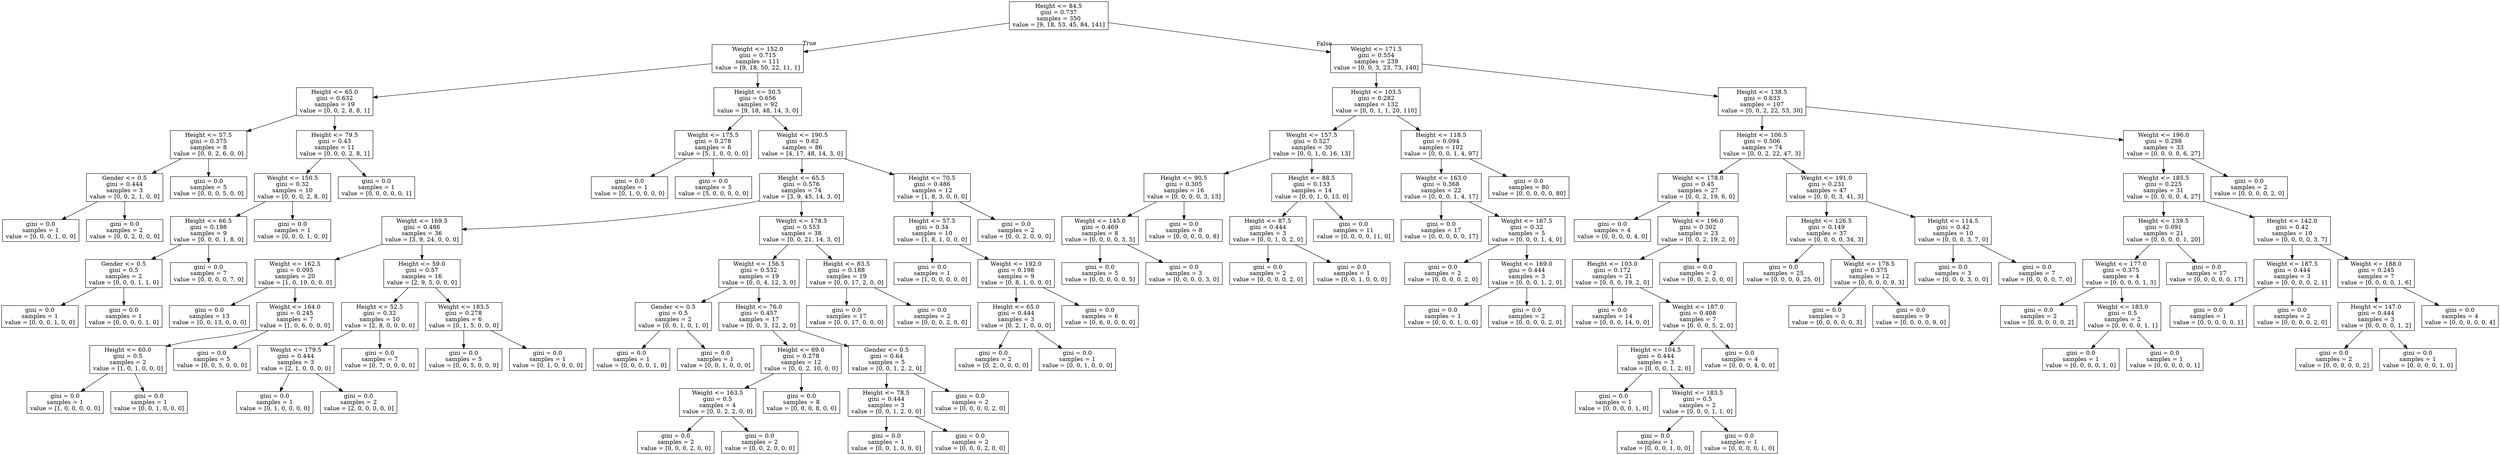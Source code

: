 digraph Tree {
node [shape=box] ;
0 [label="Height <= 84.5\ngini = 0.737\nsamples = 350\nvalue = [9, 18, 53, 45, 84, 141]"] ;
1 [label="Weight <= 152.0\ngini = 0.715\nsamples = 111\nvalue = [9, 18, 50, 22, 11, 1]"] ;
0 -> 1 [labeldistance=2.5, labelangle=45, headlabel="True"] ;
2 [label="Height <= 65.0\ngini = 0.632\nsamples = 19\nvalue = [0, 0, 2, 8, 8, 1]"] ;
1 -> 2 ;
3 [label="Height <= 57.5\ngini = 0.375\nsamples = 8\nvalue = [0, 0, 2, 6, 0, 0]"] ;
2 -> 3 ;
4 [label="Gender <= 0.5\ngini = 0.444\nsamples = 3\nvalue = [0, 0, 2, 1, 0, 0]"] ;
3 -> 4 ;
5 [label="gini = 0.0\nsamples = 1\nvalue = [0, 0, 0, 1, 0, 0]"] ;
4 -> 5 ;
6 [label="gini = 0.0\nsamples = 2\nvalue = [0, 0, 2, 0, 0, 0]"] ;
4 -> 6 ;
7 [label="gini = 0.0\nsamples = 5\nvalue = [0, 0, 0, 5, 0, 0]"] ;
3 -> 7 ;
8 [label="Height <= 79.5\ngini = 0.43\nsamples = 11\nvalue = [0, 0, 0, 2, 8, 1]"] ;
2 -> 8 ;
9 [label="Weight <= 150.5\ngini = 0.32\nsamples = 10\nvalue = [0, 0, 0, 2, 8, 0]"] ;
8 -> 9 ;
10 [label="Height <= 66.5\ngini = 0.198\nsamples = 9\nvalue = [0, 0, 0, 1, 8, 0]"] ;
9 -> 10 ;
11 [label="Gender <= 0.5\ngini = 0.5\nsamples = 2\nvalue = [0, 0, 0, 1, 1, 0]"] ;
10 -> 11 ;
12 [label="gini = 0.0\nsamples = 1\nvalue = [0, 0, 0, 1, 0, 0]"] ;
11 -> 12 ;
13 [label="gini = 0.0\nsamples = 1\nvalue = [0, 0, 0, 0, 1, 0]"] ;
11 -> 13 ;
14 [label="gini = 0.0\nsamples = 7\nvalue = [0, 0, 0, 0, 7, 0]"] ;
10 -> 14 ;
15 [label="gini = 0.0\nsamples = 1\nvalue = [0, 0, 0, 1, 0, 0]"] ;
9 -> 15 ;
16 [label="gini = 0.0\nsamples = 1\nvalue = [0, 0, 0, 0, 0, 1]"] ;
8 -> 16 ;
17 [label="Height <= 50.5\ngini = 0.656\nsamples = 92\nvalue = [9, 18, 48, 14, 3, 0]"] ;
1 -> 17 ;
18 [label="Weight <= 175.5\ngini = 0.278\nsamples = 6\nvalue = [5, 1, 0, 0, 0, 0]"] ;
17 -> 18 ;
19 [label="gini = 0.0\nsamples = 1\nvalue = [0, 1, 0, 0, 0, 0]"] ;
18 -> 19 ;
20 [label="gini = 0.0\nsamples = 5\nvalue = [5, 0, 0, 0, 0, 0]"] ;
18 -> 20 ;
21 [label="Weight <= 190.5\ngini = 0.62\nsamples = 86\nvalue = [4, 17, 48, 14, 3, 0]"] ;
17 -> 21 ;
22 [label="Height <= 65.5\ngini = 0.576\nsamples = 74\nvalue = [3, 9, 45, 14, 3, 0]"] ;
21 -> 22 ;
23 [label="Weight <= 169.5\ngini = 0.486\nsamples = 36\nvalue = [3, 9, 24, 0, 0, 0]"] ;
22 -> 23 ;
24 [label="Weight <= 162.5\ngini = 0.095\nsamples = 20\nvalue = [1, 0, 19, 0, 0, 0]"] ;
23 -> 24 ;
25 [label="gini = 0.0\nsamples = 13\nvalue = [0, 0, 13, 0, 0, 0]"] ;
24 -> 25 ;
26 [label="Weight <= 164.0\ngini = 0.245\nsamples = 7\nvalue = [1, 0, 6, 0, 0, 0]"] ;
24 -> 26 ;
27 [label="Height <= 60.0\ngini = 0.5\nsamples = 2\nvalue = [1, 0, 1, 0, 0, 0]"] ;
26 -> 27 ;
28 [label="gini = 0.0\nsamples = 1\nvalue = [1, 0, 0, 0, 0, 0]"] ;
27 -> 28 ;
29 [label="gini = 0.0\nsamples = 1\nvalue = [0, 0, 1, 0, 0, 0]"] ;
27 -> 29 ;
30 [label="gini = 0.0\nsamples = 5\nvalue = [0, 0, 5, 0, 0, 0]"] ;
26 -> 30 ;
31 [label="Height <= 59.0\ngini = 0.57\nsamples = 16\nvalue = [2, 9, 5, 0, 0, 0]"] ;
23 -> 31 ;
32 [label="Height <= 52.5\ngini = 0.32\nsamples = 10\nvalue = [2, 8, 0, 0, 0, 0]"] ;
31 -> 32 ;
33 [label="Weight <= 179.5\ngini = 0.444\nsamples = 3\nvalue = [2, 1, 0, 0, 0, 0]"] ;
32 -> 33 ;
34 [label="gini = 0.0\nsamples = 1\nvalue = [0, 1, 0, 0, 0, 0]"] ;
33 -> 34 ;
35 [label="gini = 0.0\nsamples = 2\nvalue = [2, 0, 0, 0, 0, 0]"] ;
33 -> 35 ;
36 [label="gini = 0.0\nsamples = 7\nvalue = [0, 7, 0, 0, 0, 0]"] ;
32 -> 36 ;
37 [label="Weight <= 183.5\ngini = 0.278\nsamples = 6\nvalue = [0, 1, 5, 0, 0, 0]"] ;
31 -> 37 ;
38 [label="gini = 0.0\nsamples = 5\nvalue = [0, 0, 5, 0, 0, 0]"] ;
37 -> 38 ;
39 [label="gini = 0.0\nsamples = 1\nvalue = [0, 1, 0, 0, 0, 0]"] ;
37 -> 39 ;
40 [label="Weight <= 178.5\ngini = 0.553\nsamples = 38\nvalue = [0, 0, 21, 14, 3, 0]"] ;
22 -> 40 ;
41 [label="Weight <= 156.5\ngini = 0.532\nsamples = 19\nvalue = [0, 0, 4, 12, 3, 0]"] ;
40 -> 41 ;
42 [label="Gender <= 0.5\ngini = 0.5\nsamples = 2\nvalue = [0, 0, 1, 0, 1, 0]"] ;
41 -> 42 ;
43 [label="gini = 0.0\nsamples = 1\nvalue = [0, 0, 0, 0, 1, 0]"] ;
42 -> 43 ;
44 [label="gini = 0.0\nsamples = 1\nvalue = [0, 0, 1, 0, 0, 0]"] ;
42 -> 44 ;
45 [label="Height <= 76.0\ngini = 0.457\nsamples = 17\nvalue = [0, 0, 3, 12, 2, 0]"] ;
41 -> 45 ;
46 [label="Height <= 69.0\ngini = 0.278\nsamples = 12\nvalue = [0, 0, 2, 10, 0, 0]"] ;
45 -> 46 ;
47 [label="Weight <= 163.5\ngini = 0.5\nsamples = 4\nvalue = [0, 0, 2, 2, 0, 0]"] ;
46 -> 47 ;
48 [label="gini = 0.0\nsamples = 2\nvalue = [0, 0, 0, 2, 0, 0]"] ;
47 -> 48 ;
49 [label="gini = 0.0\nsamples = 2\nvalue = [0, 0, 2, 0, 0, 0]"] ;
47 -> 49 ;
50 [label="gini = 0.0\nsamples = 8\nvalue = [0, 0, 0, 8, 0, 0]"] ;
46 -> 50 ;
51 [label="Gender <= 0.5\ngini = 0.64\nsamples = 5\nvalue = [0, 0, 1, 2, 2, 0]"] ;
45 -> 51 ;
52 [label="Height <= 78.5\ngini = 0.444\nsamples = 3\nvalue = [0, 0, 1, 2, 0, 0]"] ;
51 -> 52 ;
53 [label="gini = 0.0\nsamples = 1\nvalue = [0, 0, 1, 0, 0, 0]"] ;
52 -> 53 ;
54 [label="gini = 0.0\nsamples = 2\nvalue = [0, 0, 0, 2, 0, 0]"] ;
52 -> 54 ;
55 [label="gini = 0.0\nsamples = 2\nvalue = [0, 0, 0, 0, 2, 0]"] ;
51 -> 55 ;
56 [label="Height <= 83.5\ngini = 0.188\nsamples = 19\nvalue = [0, 0, 17, 2, 0, 0]"] ;
40 -> 56 ;
57 [label="gini = 0.0\nsamples = 17\nvalue = [0, 0, 17, 0, 0, 0]"] ;
56 -> 57 ;
58 [label="gini = 0.0\nsamples = 2\nvalue = [0, 0, 0, 2, 0, 0]"] ;
56 -> 58 ;
59 [label="Height <= 70.5\ngini = 0.486\nsamples = 12\nvalue = [1, 8, 3, 0, 0, 0]"] ;
21 -> 59 ;
60 [label="Height <= 57.5\ngini = 0.34\nsamples = 10\nvalue = [1, 8, 1, 0, 0, 0]"] ;
59 -> 60 ;
61 [label="gini = 0.0\nsamples = 1\nvalue = [1, 0, 0, 0, 0, 0]"] ;
60 -> 61 ;
62 [label="Weight <= 192.0\ngini = 0.198\nsamples = 9\nvalue = [0, 8, 1, 0, 0, 0]"] ;
60 -> 62 ;
63 [label="Height <= 65.0\ngini = 0.444\nsamples = 3\nvalue = [0, 2, 1, 0, 0, 0]"] ;
62 -> 63 ;
64 [label="gini = 0.0\nsamples = 2\nvalue = [0, 2, 0, 0, 0, 0]"] ;
63 -> 64 ;
65 [label="gini = 0.0\nsamples = 1\nvalue = [0, 0, 1, 0, 0, 0]"] ;
63 -> 65 ;
66 [label="gini = 0.0\nsamples = 6\nvalue = [0, 6, 0, 0, 0, 0]"] ;
62 -> 66 ;
67 [label="gini = 0.0\nsamples = 2\nvalue = [0, 0, 2, 0, 0, 0]"] ;
59 -> 67 ;
68 [label="Weight <= 171.5\ngini = 0.554\nsamples = 239\nvalue = [0, 0, 3, 23, 73, 140]"] ;
0 -> 68 [labeldistance=2.5, labelangle=-45, headlabel="False"] ;
69 [label="Height <= 103.5\ngini = 0.282\nsamples = 132\nvalue = [0, 0, 1, 1, 20, 110]"] ;
68 -> 69 ;
70 [label="Weight <= 157.5\ngini = 0.527\nsamples = 30\nvalue = [0, 0, 1, 0, 16, 13]"] ;
69 -> 70 ;
71 [label="Height <= 90.5\ngini = 0.305\nsamples = 16\nvalue = [0, 0, 0, 0, 3, 13]"] ;
70 -> 71 ;
72 [label="Weight <= 145.0\ngini = 0.469\nsamples = 8\nvalue = [0, 0, 0, 0, 3, 5]"] ;
71 -> 72 ;
73 [label="gini = 0.0\nsamples = 5\nvalue = [0, 0, 0, 0, 0, 5]"] ;
72 -> 73 ;
74 [label="gini = 0.0\nsamples = 3\nvalue = [0, 0, 0, 0, 3, 0]"] ;
72 -> 74 ;
75 [label="gini = 0.0\nsamples = 8\nvalue = [0, 0, 0, 0, 0, 8]"] ;
71 -> 75 ;
76 [label="Height <= 88.5\ngini = 0.133\nsamples = 14\nvalue = [0, 0, 1, 0, 13, 0]"] ;
70 -> 76 ;
77 [label="Height <= 87.5\ngini = 0.444\nsamples = 3\nvalue = [0, 0, 1, 0, 2, 0]"] ;
76 -> 77 ;
78 [label="gini = 0.0\nsamples = 2\nvalue = [0, 0, 0, 0, 2, 0]"] ;
77 -> 78 ;
79 [label="gini = 0.0\nsamples = 1\nvalue = [0, 0, 1, 0, 0, 0]"] ;
77 -> 79 ;
80 [label="gini = 0.0\nsamples = 11\nvalue = [0, 0, 0, 0, 11, 0]"] ;
76 -> 80 ;
81 [label="Height <= 118.5\ngini = 0.094\nsamples = 102\nvalue = [0, 0, 0, 1, 4, 97]"] ;
69 -> 81 ;
82 [label="Weight <= 163.0\ngini = 0.368\nsamples = 22\nvalue = [0, 0, 0, 1, 4, 17]"] ;
81 -> 82 ;
83 [label="gini = 0.0\nsamples = 17\nvalue = [0, 0, 0, 0, 0, 17]"] ;
82 -> 83 ;
84 [label="Weight <= 167.5\ngini = 0.32\nsamples = 5\nvalue = [0, 0, 0, 1, 4, 0]"] ;
82 -> 84 ;
85 [label="gini = 0.0\nsamples = 2\nvalue = [0, 0, 0, 0, 2, 0]"] ;
84 -> 85 ;
86 [label="Weight <= 169.0\ngini = 0.444\nsamples = 3\nvalue = [0, 0, 0, 1, 2, 0]"] ;
84 -> 86 ;
87 [label="gini = 0.0\nsamples = 1\nvalue = [0, 0, 0, 1, 0, 0]"] ;
86 -> 87 ;
88 [label="gini = 0.0\nsamples = 2\nvalue = [0, 0, 0, 0, 2, 0]"] ;
86 -> 88 ;
89 [label="gini = 0.0\nsamples = 80\nvalue = [0, 0, 0, 0, 0, 80]"] ;
81 -> 89 ;
90 [label="Height <= 138.5\ngini = 0.633\nsamples = 107\nvalue = [0, 0, 2, 22, 53, 30]"] ;
68 -> 90 ;
91 [label="Height <= 106.5\ngini = 0.506\nsamples = 74\nvalue = [0, 0, 2, 22, 47, 3]"] ;
90 -> 91 ;
92 [label="Weight <= 178.0\ngini = 0.45\nsamples = 27\nvalue = [0, 0, 2, 19, 6, 0]"] ;
91 -> 92 ;
93 [label="gini = 0.0\nsamples = 4\nvalue = [0, 0, 0, 0, 4, 0]"] ;
92 -> 93 ;
94 [label="Weight <= 196.0\ngini = 0.302\nsamples = 23\nvalue = [0, 0, 2, 19, 2, 0]"] ;
92 -> 94 ;
95 [label="Height <= 103.0\ngini = 0.172\nsamples = 21\nvalue = [0, 0, 0, 19, 2, 0]"] ;
94 -> 95 ;
96 [label="gini = 0.0\nsamples = 14\nvalue = [0, 0, 0, 14, 0, 0]"] ;
95 -> 96 ;
97 [label="Weight <= 187.0\ngini = 0.408\nsamples = 7\nvalue = [0, 0, 0, 5, 2, 0]"] ;
95 -> 97 ;
98 [label="Height <= 104.5\ngini = 0.444\nsamples = 3\nvalue = [0, 0, 0, 1, 2, 0]"] ;
97 -> 98 ;
99 [label="gini = 0.0\nsamples = 1\nvalue = [0, 0, 0, 0, 1, 0]"] ;
98 -> 99 ;
100 [label="Weight <= 183.5\ngini = 0.5\nsamples = 2\nvalue = [0, 0, 0, 1, 1, 0]"] ;
98 -> 100 ;
101 [label="gini = 0.0\nsamples = 1\nvalue = [0, 0, 0, 1, 0, 0]"] ;
100 -> 101 ;
102 [label="gini = 0.0\nsamples = 1\nvalue = [0, 0, 0, 0, 1, 0]"] ;
100 -> 102 ;
103 [label="gini = 0.0\nsamples = 4\nvalue = [0, 0, 0, 4, 0, 0]"] ;
97 -> 103 ;
104 [label="gini = 0.0\nsamples = 2\nvalue = [0, 0, 2, 0, 0, 0]"] ;
94 -> 104 ;
105 [label="Weight <= 191.0\ngini = 0.231\nsamples = 47\nvalue = [0, 0, 0, 3, 41, 3]"] ;
91 -> 105 ;
106 [label="Height <= 126.5\ngini = 0.149\nsamples = 37\nvalue = [0, 0, 0, 0, 34, 3]"] ;
105 -> 106 ;
107 [label="gini = 0.0\nsamples = 25\nvalue = [0, 0, 0, 0, 25, 0]"] ;
106 -> 107 ;
108 [label="Weight <= 178.5\ngini = 0.375\nsamples = 12\nvalue = [0, 0, 0, 0, 9, 3]"] ;
106 -> 108 ;
109 [label="gini = 0.0\nsamples = 3\nvalue = [0, 0, 0, 0, 0, 3]"] ;
108 -> 109 ;
110 [label="gini = 0.0\nsamples = 9\nvalue = [0, 0, 0, 0, 9, 0]"] ;
108 -> 110 ;
111 [label="Height <= 114.5\ngini = 0.42\nsamples = 10\nvalue = [0, 0, 0, 3, 7, 0]"] ;
105 -> 111 ;
112 [label="gini = 0.0\nsamples = 3\nvalue = [0, 0, 0, 3, 0, 0]"] ;
111 -> 112 ;
113 [label="gini = 0.0\nsamples = 7\nvalue = [0, 0, 0, 0, 7, 0]"] ;
111 -> 113 ;
114 [label="Weight <= 196.0\ngini = 0.298\nsamples = 33\nvalue = [0, 0, 0, 0, 6, 27]"] ;
90 -> 114 ;
115 [label="Weight <= 185.5\ngini = 0.225\nsamples = 31\nvalue = [0, 0, 0, 0, 4, 27]"] ;
114 -> 115 ;
116 [label="Height <= 139.5\ngini = 0.091\nsamples = 21\nvalue = [0, 0, 0, 0, 1, 20]"] ;
115 -> 116 ;
117 [label="Weight <= 177.0\ngini = 0.375\nsamples = 4\nvalue = [0, 0, 0, 0, 1, 3]"] ;
116 -> 117 ;
118 [label="gini = 0.0\nsamples = 2\nvalue = [0, 0, 0, 0, 0, 2]"] ;
117 -> 118 ;
119 [label="Weight <= 183.0\ngini = 0.5\nsamples = 2\nvalue = [0, 0, 0, 0, 1, 1]"] ;
117 -> 119 ;
120 [label="gini = 0.0\nsamples = 1\nvalue = [0, 0, 0, 0, 1, 0]"] ;
119 -> 120 ;
121 [label="gini = 0.0\nsamples = 1\nvalue = [0, 0, 0, 0, 0, 1]"] ;
119 -> 121 ;
122 [label="gini = 0.0\nsamples = 17\nvalue = [0, 0, 0, 0, 0, 17]"] ;
116 -> 122 ;
123 [label="Height <= 142.0\ngini = 0.42\nsamples = 10\nvalue = [0, 0, 0, 0, 3, 7]"] ;
115 -> 123 ;
124 [label="Weight <= 187.5\ngini = 0.444\nsamples = 3\nvalue = [0, 0, 0, 0, 2, 1]"] ;
123 -> 124 ;
125 [label="gini = 0.0\nsamples = 1\nvalue = [0, 0, 0, 0, 0, 1]"] ;
124 -> 125 ;
126 [label="gini = 0.0\nsamples = 2\nvalue = [0, 0, 0, 0, 2, 0]"] ;
124 -> 126 ;
127 [label="Weight <= 188.0\ngini = 0.245\nsamples = 7\nvalue = [0, 0, 0, 0, 1, 6]"] ;
123 -> 127 ;
128 [label="Height <= 147.0\ngini = 0.444\nsamples = 3\nvalue = [0, 0, 0, 0, 1, 2]"] ;
127 -> 128 ;
129 [label="gini = 0.0\nsamples = 2\nvalue = [0, 0, 0, 0, 0, 2]"] ;
128 -> 129 ;
130 [label="gini = 0.0\nsamples = 1\nvalue = [0, 0, 0, 0, 1, 0]"] ;
128 -> 130 ;
131 [label="gini = 0.0\nsamples = 4\nvalue = [0, 0, 0, 0, 0, 4]"] ;
127 -> 131 ;
132 [label="gini = 0.0\nsamples = 2\nvalue = [0, 0, 0, 0, 2, 0]"] ;
114 -> 132 ;
}